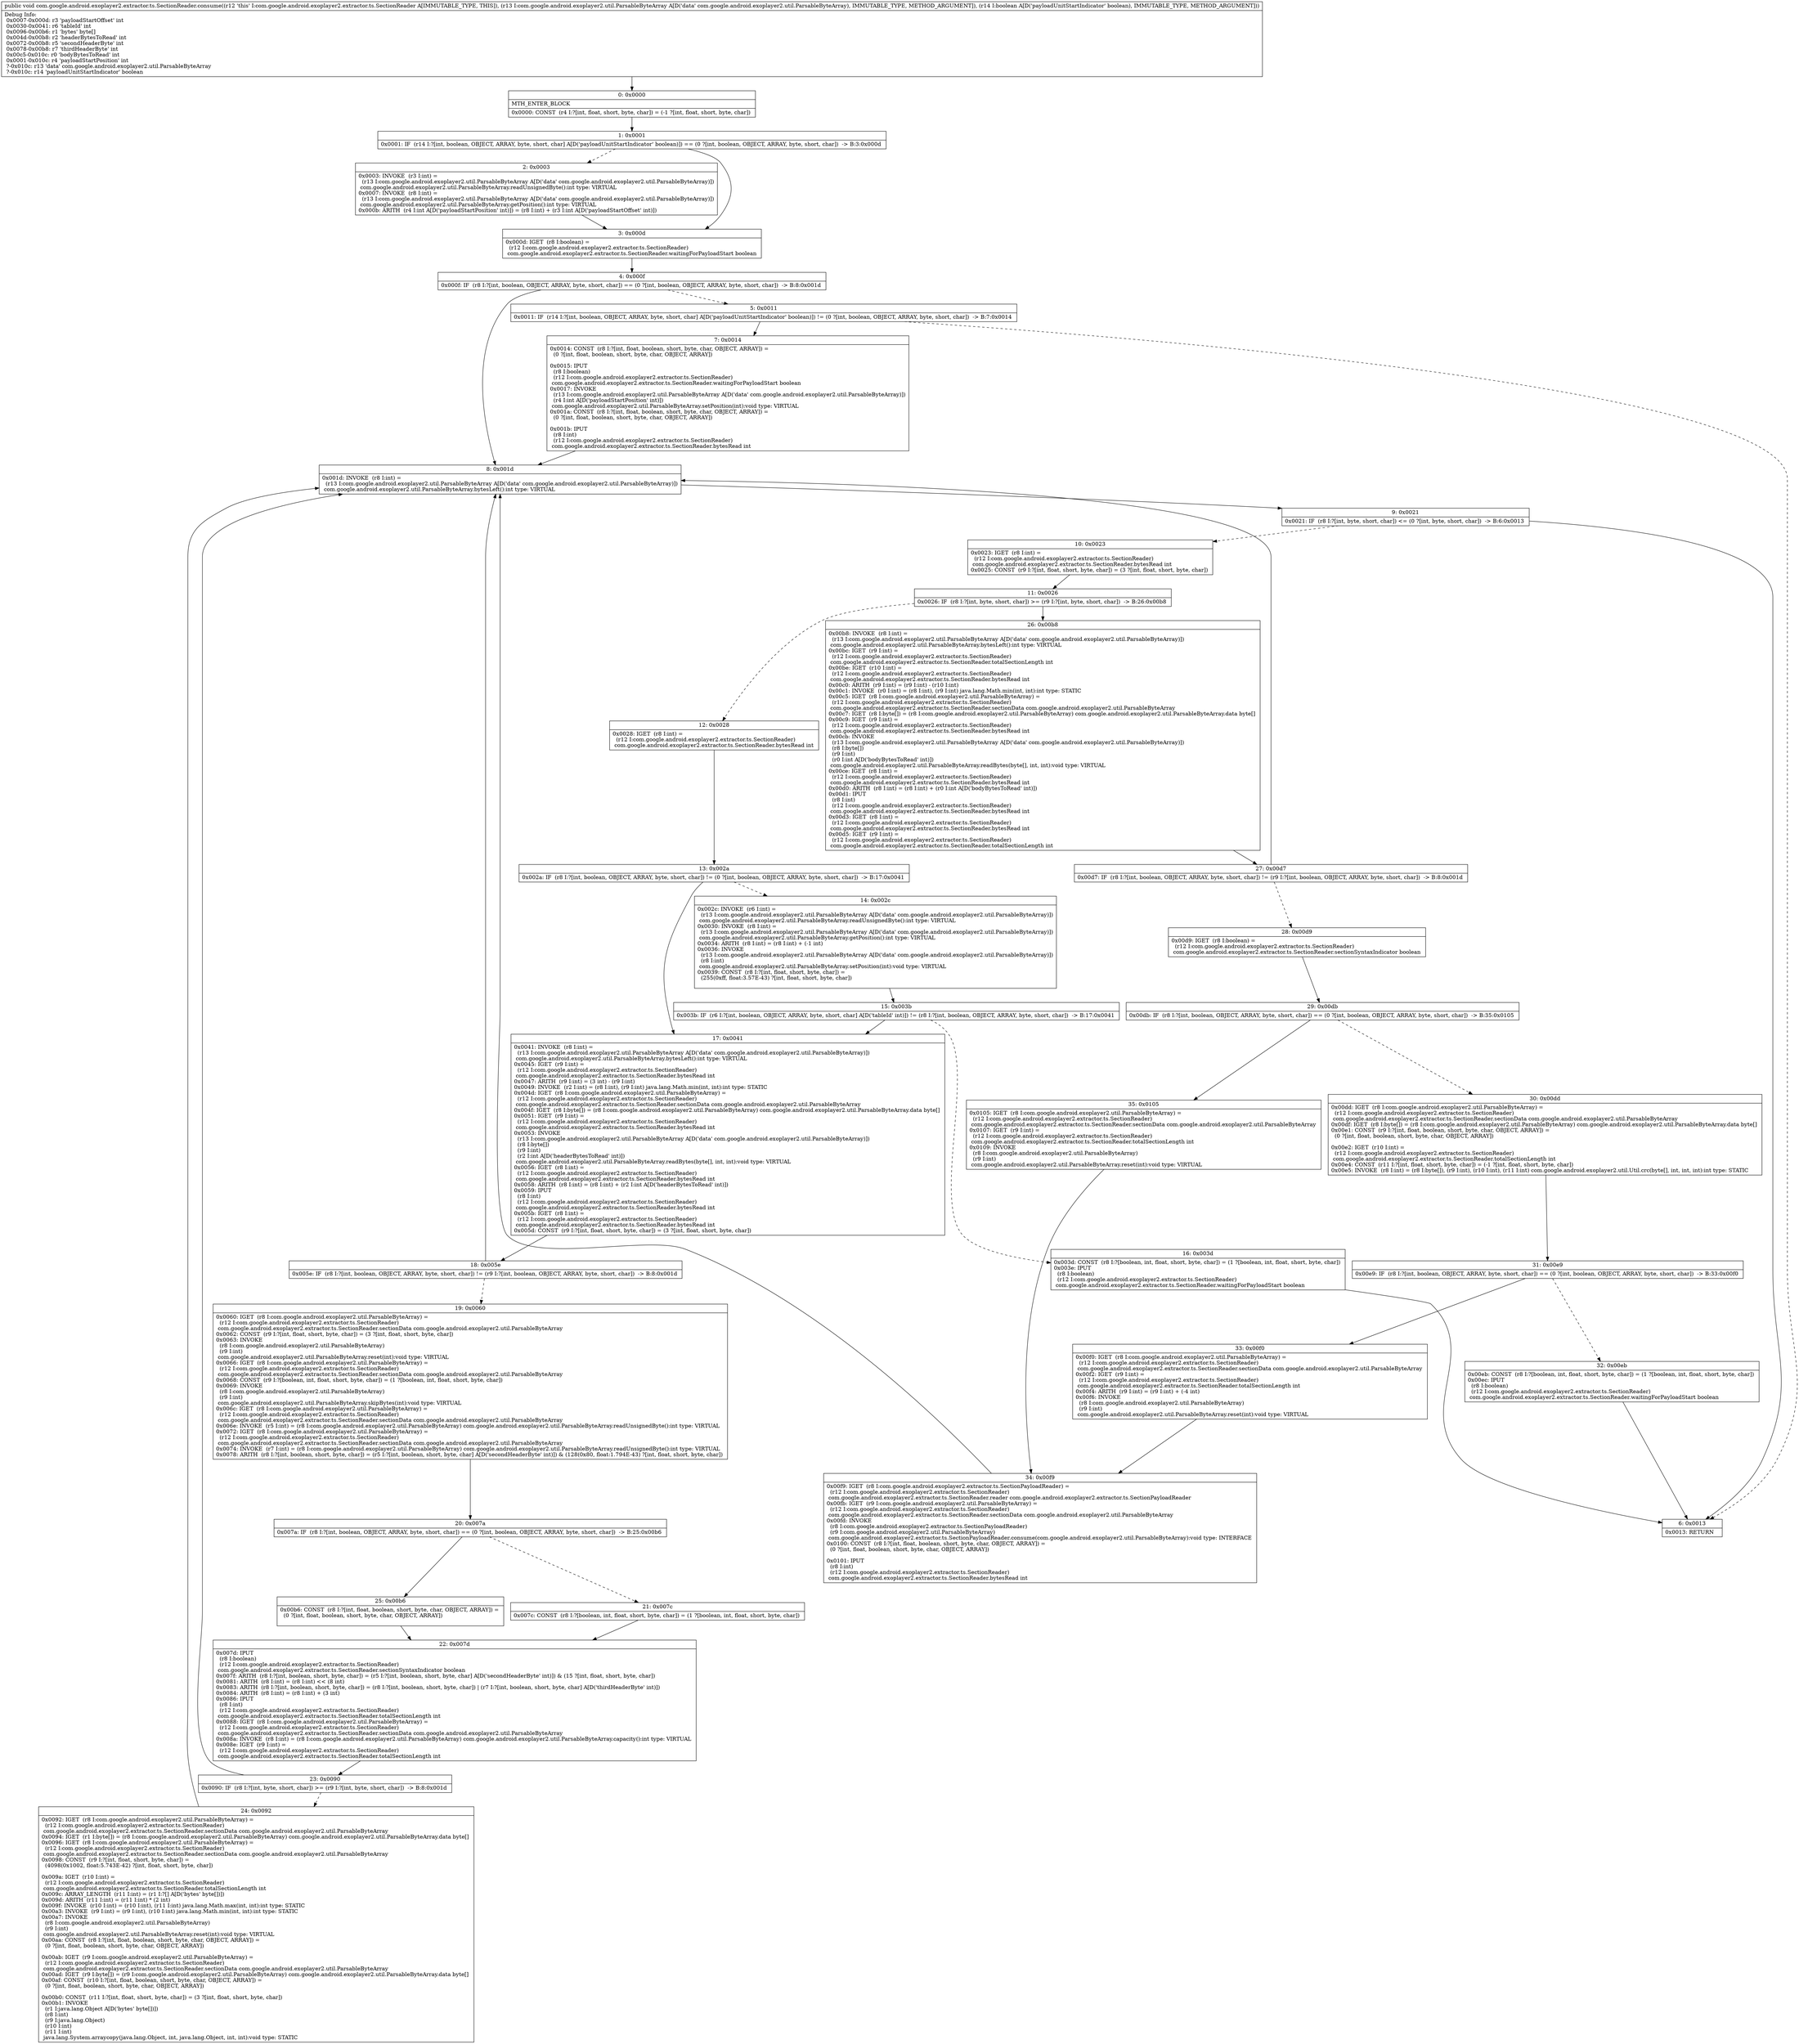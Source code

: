 digraph "CFG forcom.google.android.exoplayer2.extractor.ts.SectionReader.consume(Lcom\/google\/android\/exoplayer2\/util\/ParsableByteArray;Z)V" {
Node_0 [shape=record,label="{0\:\ 0x0000|MTH_ENTER_BLOCK\l|0x0000: CONST  (r4 I:?[int, float, short, byte, char]) = (\-1 ?[int, float, short, byte, char]) \l}"];
Node_1 [shape=record,label="{1\:\ 0x0001|0x0001: IF  (r14 I:?[int, boolean, OBJECT, ARRAY, byte, short, char] A[D('payloadUnitStartIndicator' boolean)]) == (0 ?[int, boolean, OBJECT, ARRAY, byte, short, char])  \-\> B:3:0x000d \l}"];
Node_2 [shape=record,label="{2\:\ 0x0003|0x0003: INVOKE  (r3 I:int) = \l  (r13 I:com.google.android.exoplayer2.util.ParsableByteArray A[D('data' com.google.android.exoplayer2.util.ParsableByteArray)])\l com.google.android.exoplayer2.util.ParsableByteArray.readUnsignedByte():int type: VIRTUAL \l0x0007: INVOKE  (r8 I:int) = \l  (r13 I:com.google.android.exoplayer2.util.ParsableByteArray A[D('data' com.google.android.exoplayer2.util.ParsableByteArray)])\l com.google.android.exoplayer2.util.ParsableByteArray.getPosition():int type: VIRTUAL \l0x000b: ARITH  (r4 I:int A[D('payloadStartPosition' int)]) = (r8 I:int) + (r3 I:int A[D('payloadStartOffset' int)]) \l}"];
Node_3 [shape=record,label="{3\:\ 0x000d|0x000d: IGET  (r8 I:boolean) = \l  (r12 I:com.google.android.exoplayer2.extractor.ts.SectionReader)\l com.google.android.exoplayer2.extractor.ts.SectionReader.waitingForPayloadStart boolean \l}"];
Node_4 [shape=record,label="{4\:\ 0x000f|0x000f: IF  (r8 I:?[int, boolean, OBJECT, ARRAY, byte, short, char]) == (0 ?[int, boolean, OBJECT, ARRAY, byte, short, char])  \-\> B:8:0x001d \l}"];
Node_5 [shape=record,label="{5\:\ 0x0011|0x0011: IF  (r14 I:?[int, boolean, OBJECT, ARRAY, byte, short, char] A[D('payloadUnitStartIndicator' boolean)]) != (0 ?[int, boolean, OBJECT, ARRAY, byte, short, char])  \-\> B:7:0x0014 \l}"];
Node_6 [shape=record,label="{6\:\ 0x0013|0x0013: RETURN   \l}"];
Node_7 [shape=record,label="{7\:\ 0x0014|0x0014: CONST  (r8 I:?[int, float, boolean, short, byte, char, OBJECT, ARRAY]) = \l  (0 ?[int, float, boolean, short, byte, char, OBJECT, ARRAY])\l \l0x0015: IPUT  \l  (r8 I:boolean)\l  (r12 I:com.google.android.exoplayer2.extractor.ts.SectionReader)\l com.google.android.exoplayer2.extractor.ts.SectionReader.waitingForPayloadStart boolean \l0x0017: INVOKE  \l  (r13 I:com.google.android.exoplayer2.util.ParsableByteArray A[D('data' com.google.android.exoplayer2.util.ParsableByteArray)])\l  (r4 I:int A[D('payloadStartPosition' int)])\l com.google.android.exoplayer2.util.ParsableByteArray.setPosition(int):void type: VIRTUAL \l0x001a: CONST  (r8 I:?[int, float, boolean, short, byte, char, OBJECT, ARRAY]) = \l  (0 ?[int, float, boolean, short, byte, char, OBJECT, ARRAY])\l \l0x001b: IPUT  \l  (r8 I:int)\l  (r12 I:com.google.android.exoplayer2.extractor.ts.SectionReader)\l com.google.android.exoplayer2.extractor.ts.SectionReader.bytesRead int \l}"];
Node_8 [shape=record,label="{8\:\ 0x001d|0x001d: INVOKE  (r8 I:int) = \l  (r13 I:com.google.android.exoplayer2.util.ParsableByteArray A[D('data' com.google.android.exoplayer2.util.ParsableByteArray)])\l com.google.android.exoplayer2.util.ParsableByteArray.bytesLeft():int type: VIRTUAL \l}"];
Node_9 [shape=record,label="{9\:\ 0x0021|0x0021: IF  (r8 I:?[int, byte, short, char]) \<= (0 ?[int, byte, short, char])  \-\> B:6:0x0013 \l}"];
Node_10 [shape=record,label="{10\:\ 0x0023|0x0023: IGET  (r8 I:int) = \l  (r12 I:com.google.android.exoplayer2.extractor.ts.SectionReader)\l com.google.android.exoplayer2.extractor.ts.SectionReader.bytesRead int \l0x0025: CONST  (r9 I:?[int, float, short, byte, char]) = (3 ?[int, float, short, byte, char]) \l}"];
Node_11 [shape=record,label="{11\:\ 0x0026|0x0026: IF  (r8 I:?[int, byte, short, char]) \>= (r9 I:?[int, byte, short, char])  \-\> B:26:0x00b8 \l}"];
Node_12 [shape=record,label="{12\:\ 0x0028|0x0028: IGET  (r8 I:int) = \l  (r12 I:com.google.android.exoplayer2.extractor.ts.SectionReader)\l com.google.android.exoplayer2.extractor.ts.SectionReader.bytesRead int \l}"];
Node_13 [shape=record,label="{13\:\ 0x002a|0x002a: IF  (r8 I:?[int, boolean, OBJECT, ARRAY, byte, short, char]) != (0 ?[int, boolean, OBJECT, ARRAY, byte, short, char])  \-\> B:17:0x0041 \l}"];
Node_14 [shape=record,label="{14\:\ 0x002c|0x002c: INVOKE  (r6 I:int) = \l  (r13 I:com.google.android.exoplayer2.util.ParsableByteArray A[D('data' com.google.android.exoplayer2.util.ParsableByteArray)])\l com.google.android.exoplayer2.util.ParsableByteArray.readUnsignedByte():int type: VIRTUAL \l0x0030: INVOKE  (r8 I:int) = \l  (r13 I:com.google.android.exoplayer2.util.ParsableByteArray A[D('data' com.google.android.exoplayer2.util.ParsableByteArray)])\l com.google.android.exoplayer2.util.ParsableByteArray.getPosition():int type: VIRTUAL \l0x0034: ARITH  (r8 I:int) = (r8 I:int) + (\-1 int) \l0x0036: INVOKE  \l  (r13 I:com.google.android.exoplayer2.util.ParsableByteArray A[D('data' com.google.android.exoplayer2.util.ParsableByteArray)])\l  (r8 I:int)\l com.google.android.exoplayer2.util.ParsableByteArray.setPosition(int):void type: VIRTUAL \l0x0039: CONST  (r8 I:?[int, float, short, byte, char]) = \l  (255(0xff, float:3.57E\-43) ?[int, float, short, byte, char])\l \l}"];
Node_15 [shape=record,label="{15\:\ 0x003b|0x003b: IF  (r6 I:?[int, boolean, OBJECT, ARRAY, byte, short, char] A[D('tableId' int)]) != (r8 I:?[int, boolean, OBJECT, ARRAY, byte, short, char])  \-\> B:17:0x0041 \l}"];
Node_16 [shape=record,label="{16\:\ 0x003d|0x003d: CONST  (r8 I:?[boolean, int, float, short, byte, char]) = (1 ?[boolean, int, float, short, byte, char]) \l0x003e: IPUT  \l  (r8 I:boolean)\l  (r12 I:com.google.android.exoplayer2.extractor.ts.SectionReader)\l com.google.android.exoplayer2.extractor.ts.SectionReader.waitingForPayloadStart boolean \l}"];
Node_17 [shape=record,label="{17\:\ 0x0041|0x0041: INVOKE  (r8 I:int) = \l  (r13 I:com.google.android.exoplayer2.util.ParsableByteArray A[D('data' com.google.android.exoplayer2.util.ParsableByteArray)])\l com.google.android.exoplayer2.util.ParsableByteArray.bytesLeft():int type: VIRTUAL \l0x0045: IGET  (r9 I:int) = \l  (r12 I:com.google.android.exoplayer2.extractor.ts.SectionReader)\l com.google.android.exoplayer2.extractor.ts.SectionReader.bytesRead int \l0x0047: ARITH  (r9 I:int) = (3 int) \- (r9 I:int) \l0x0049: INVOKE  (r2 I:int) = (r8 I:int), (r9 I:int) java.lang.Math.min(int, int):int type: STATIC \l0x004d: IGET  (r8 I:com.google.android.exoplayer2.util.ParsableByteArray) = \l  (r12 I:com.google.android.exoplayer2.extractor.ts.SectionReader)\l com.google.android.exoplayer2.extractor.ts.SectionReader.sectionData com.google.android.exoplayer2.util.ParsableByteArray \l0x004f: IGET  (r8 I:byte[]) = (r8 I:com.google.android.exoplayer2.util.ParsableByteArray) com.google.android.exoplayer2.util.ParsableByteArray.data byte[] \l0x0051: IGET  (r9 I:int) = \l  (r12 I:com.google.android.exoplayer2.extractor.ts.SectionReader)\l com.google.android.exoplayer2.extractor.ts.SectionReader.bytesRead int \l0x0053: INVOKE  \l  (r13 I:com.google.android.exoplayer2.util.ParsableByteArray A[D('data' com.google.android.exoplayer2.util.ParsableByteArray)])\l  (r8 I:byte[])\l  (r9 I:int)\l  (r2 I:int A[D('headerBytesToRead' int)])\l com.google.android.exoplayer2.util.ParsableByteArray.readBytes(byte[], int, int):void type: VIRTUAL \l0x0056: IGET  (r8 I:int) = \l  (r12 I:com.google.android.exoplayer2.extractor.ts.SectionReader)\l com.google.android.exoplayer2.extractor.ts.SectionReader.bytesRead int \l0x0058: ARITH  (r8 I:int) = (r8 I:int) + (r2 I:int A[D('headerBytesToRead' int)]) \l0x0059: IPUT  \l  (r8 I:int)\l  (r12 I:com.google.android.exoplayer2.extractor.ts.SectionReader)\l com.google.android.exoplayer2.extractor.ts.SectionReader.bytesRead int \l0x005b: IGET  (r8 I:int) = \l  (r12 I:com.google.android.exoplayer2.extractor.ts.SectionReader)\l com.google.android.exoplayer2.extractor.ts.SectionReader.bytesRead int \l0x005d: CONST  (r9 I:?[int, float, short, byte, char]) = (3 ?[int, float, short, byte, char]) \l}"];
Node_18 [shape=record,label="{18\:\ 0x005e|0x005e: IF  (r8 I:?[int, boolean, OBJECT, ARRAY, byte, short, char]) != (r9 I:?[int, boolean, OBJECT, ARRAY, byte, short, char])  \-\> B:8:0x001d \l}"];
Node_19 [shape=record,label="{19\:\ 0x0060|0x0060: IGET  (r8 I:com.google.android.exoplayer2.util.ParsableByteArray) = \l  (r12 I:com.google.android.exoplayer2.extractor.ts.SectionReader)\l com.google.android.exoplayer2.extractor.ts.SectionReader.sectionData com.google.android.exoplayer2.util.ParsableByteArray \l0x0062: CONST  (r9 I:?[int, float, short, byte, char]) = (3 ?[int, float, short, byte, char]) \l0x0063: INVOKE  \l  (r8 I:com.google.android.exoplayer2.util.ParsableByteArray)\l  (r9 I:int)\l com.google.android.exoplayer2.util.ParsableByteArray.reset(int):void type: VIRTUAL \l0x0066: IGET  (r8 I:com.google.android.exoplayer2.util.ParsableByteArray) = \l  (r12 I:com.google.android.exoplayer2.extractor.ts.SectionReader)\l com.google.android.exoplayer2.extractor.ts.SectionReader.sectionData com.google.android.exoplayer2.util.ParsableByteArray \l0x0068: CONST  (r9 I:?[boolean, int, float, short, byte, char]) = (1 ?[boolean, int, float, short, byte, char]) \l0x0069: INVOKE  \l  (r8 I:com.google.android.exoplayer2.util.ParsableByteArray)\l  (r9 I:int)\l com.google.android.exoplayer2.util.ParsableByteArray.skipBytes(int):void type: VIRTUAL \l0x006c: IGET  (r8 I:com.google.android.exoplayer2.util.ParsableByteArray) = \l  (r12 I:com.google.android.exoplayer2.extractor.ts.SectionReader)\l com.google.android.exoplayer2.extractor.ts.SectionReader.sectionData com.google.android.exoplayer2.util.ParsableByteArray \l0x006e: INVOKE  (r5 I:int) = (r8 I:com.google.android.exoplayer2.util.ParsableByteArray) com.google.android.exoplayer2.util.ParsableByteArray.readUnsignedByte():int type: VIRTUAL \l0x0072: IGET  (r8 I:com.google.android.exoplayer2.util.ParsableByteArray) = \l  (r12 I:com.google.android.exoplayer2.extractor.ts.SectionReader)\l com.google.android.exoplayer2.extractor.ts.SectionReader.sectionData com.google.android.exoplayer2.util.ParsableByteArray \l0x0074: INVOKE  (r7 I:int) = (r8 I:com.google.android.exoplayer2.util.ParsableByteArray) com.google.android.exoplayer2.util.ParsableByteArray.readUnsignedByte():int type: VIRTUAL \l0x0078: ARITH  (r8 I:?[int, boolean, short, byte, char]) = (r5 I:?[int, boolean, short, byte, char] A[D('secondHeaderByte' int)]) & (128(0x80, float:1.794E\-43) ?[int, float, short, byte, char]) \l}"];
Node_20 [shape=record,label="{20\:\ 0x007a|0x007a: IF  (r8 I:?[int, boolean, OBJECT, ARRAY, byte, short, char]) == (0 ?[int, boolean, OBJECT, ARRAY, byte, short, char])  \-\> B:25:0x00b6 \l}"];
Node_21 [shape=record,label="{21\:\ 0x007c|0x007c: CONST  (r8 I:?[boolean, int, float, short, byte, char]) = (1 ?[boolean, int, float, short, byte, char]) \l}"];
Node_22 [shape=record,label="{22\:\ 0x007d|0x007d: IPUT  \l  (r8 I:boolean)\l  (r12 I:com.google.android.exoplayer2.extractor.ts.SectionReader)\l com.google.android.exoplayer2.extractor.ts.SectionReader.sectionSyntaxIndicator boolean \l0x007f: ARITH  (r8 I:?[int, boolean, short, byte, char]) = (r5 I:?[int, boolean, short, byte, char] A[D('secondHeaderByte' int)]) & (15 ?[int, float, short, byte, char]) \l0x0081: ARITH  (r8 I:int) = (r8 I:int) \<\< (8 int) \l0x0083: ARITH  (r8 I:?[int, boolean, short, byte, char]) = (r8 I:?[int, boolean, short, byte, char]) \| (r7 I:?[int, boolean, short, byte, char] A[D('thirdHeaderByte' int)]) \l0x0084: ARITH  (r8 I:int) = (r8 I:int) + (3 int) \l0x0086: IPUT  \l  (r8 I:int)\l  (r12 I:com.google.android.exoplayer2.extractor.ts.SectionReader)\l com.google.android.exoplayer2.extractor.ts.SectionReader.totalSectionLength int \l0x0088: IGET  (r8 I:com.google.android.exoplayer2.util.ParsableByteArray) = \l  (r12 I:com.google.android.exoplayer2.extractor.ts.SectionReader)\l com.google.android.exoplayer2.extractor.ts.SectionReader.sectionData com.google.android.exoplayer2.util.ParsableByteArray \l0x008a: INVOKE  (r8 I:int) = (r8 I:com.google.android.exoplayer2.util.ParsableByteArray) com.google.android.exoplayer2.util.ParsableByteArray.capacity():int type: VIRTUAL \l0x008e: IGET  (r9 I:int) = \l  (r12 I:com.google.android.exoplayer2.extractor.ts.SectionReader)\l com.google.android.exoplayer2.extractor.ts.SectionReader.totalSectionLength int \l}"];
Node_23 [shape=record,label="{23\:\ 0x0090|0x0090: IF  (r8 I:?[int, byte, short, char]) \>= (r9 I:?[int, byte, short, char])  \-\> B:8:0x001d \l}"];
Node_24 [shape=record,label="{24\:\ 0x0092|0x0092: IGET  (r8 I:com.google.android.exoplayer2.util.ParsableByteArray) = \l  (r12 I:com.google.android.exoplayer2.extractor.ts.SectionReader)\l com.google.android.exoplayer2.extractor.ts.SectionReader.sectionData com.google.android.exoplayer2.util.ParsableByteArray \l0x0094: IGET  (r1 I:byte[]) = (r8 I:com.google.android.exoplayer2.util.ParsableByteArray) com.google.android.exoplayer2.util.ParsableByteArray.data byte[] \l0x0096: IGET  (r8 I:com.google.android.exoplayer2.util.ParsableByteArray) = \l  (r12 I:com.google.android.exoplayer2.extractor.ts.SectionReader)\l com.google.android.exoplayer2.extractor.ts.SectionReader.sectionData com.google.android.exoplayer2.util.ParsableByteArray \l0x0098: CONST  (r9 I:?[int, float, short, byte, char]) = \l  (4098(0x1002, float:5.743E\-42) ?[int, float, short, byte, char])\l \l0x009a: IGET  (r10 I:int) = \l  (r12 I:com.google.android.exoplayer2.extractor.ts.SectionReader)\l com.google.android.exoplayer2.extractor.ts.SectionReader.totalSectionLength int \l0x009c: ARRAY_LENGTH  (r11 I:int) = (r1 I:?[] A[D('bytes' byte[])]) \l0x009d: ARITH  (r11 I:int) = (r11 I:int) * (2 int) \l0x009f: INVOKE  (r10 I:int) = (r10 I:int), (r11 I:int) java.lang.Math.max(int, int):int type: STATIC \l0x00a3: INVOKE  (r9 I:int) = (r9 I:int), (r10 I:int) java.lang.Math.min(int, int):int type: STATIC \l0x00a7: INVOKE  \l  (r8 I:com.google.android.exoplayer2.util.ParsableByteArray)\l  (r9 I:int)\l com.google.android.exoplayer2.util.ParsableByteArray.reset(int):void type: VIRTUAL \l0x00aa: CONST  (r8 I:?[int, float, boolean, short, byte, char, OBJECT, ARRAY]) = \l  (0 ?[int, float, boolean, short, byte, char, OBJECT, ARRAY])\l \l0x00ab: IGET  (r9 I:com.google.android.exoplayer2.util.ParsableByteArray) = \l  (r12 I:com.google.android.exoplayer2.extractor.ts.SectionReader)\l com.google.android.exoplayer2.extractor.ts.SectionReader.sectionData com.google.android.exoplayer2.util.ParsableByteArray \l0x00ad: IGET  (r9 I:byte[]) = (r9 I:com.google.android.exoplayer2.util.ParsableByteArray) com.google.android.exoplayer2.util.ParsableByteArray.data byte[] \l0x00af: CONST  (r10 I:?[int, float, boolean, short, byte, char, OBJECT, ARRAY]) = \l  (0 ?[int, float, boolean, short, byte, char, OBJECT, ARRAY])\l \l0x00b0: CONST  (r11 I:?[int, float, short, byte, char]) = (3 ?[int, float, short, byte, char]) \l0x00b1: INVOKE  \l  (r1 I:java.lang.Object A[D('bytes' byte[])])\l  (r8 I:int)\l  (r9 I:java.lang.Object)\l  (r10 I:int)\l  (r11 I:int)\l java.lang.System.arraycopy(java.lang.Object, int, java.lang.Object, int, int):void type: STATIC \l}"];
Node_25 [shape=record,label="{25\:\ 0x00b6|0x00b6: CONST  (r8 I:?[int, float, boolean, short, byte, char, OBJECT, ARRAY]) = \l  (0 ?[int, float, boolean, short, byte, char, OBJECT, ARRAY])\l \l}"];
Node_26 [shape=record,label="{26\:\ 0x00b8|0x00b8: INVOKE  (r8 I:int) = \l  (r13 I:com.google.android.exoplayer2.util.ParsableByteArray A[D('data' com.google.android.exoplayer2.util.ParsableByteArray)])\l com.google.android.exoplayer2.util.ParsableByteArray.bytesLeft():int type: VIRTUAL \l0x00bc: IGET  (r9 I:int) = \l  (r12 I:com.google.android.exoplayer2.extractor.ts.SectionReader)\l com.google.android.exoplayer2.extractor.ts.SectionReader.totalSectionLength int \l0x00be: IGET  (r10 I:int) = \l  (r12 I:com.google.android.exoplayer2.extractor.ts.SectionReader)\l com.google.android.exoplayer2.extractor.ts.SectionReader.bytesRead int \l0x00c0: ARITH  (r9 I:int) = (r9 I:int) \- (r10 I:int) \l0x00c1: INVOKE  (r0 I:int) = (r8 I:int), (r9 I:int) java.lang.Math.min(int, int):int type: STATIC \l0x00c5: IGET  (r8 I:com.google.android.exoplayer2.util.ParsableByteArray) = \l  (r12 I:com.google.android.exoplayer2.extractor.ts.SectionReader)\l com.google.android.exoplayer2.extractor.ts.SectionReader.sectionData com.google.android.exoplayer2.util.ParsableByteArray \l0x00c7: IGET  (r8 I:byte[]) = (r8 I:com.google.android.exoplayer2.util.ParsableByteArray) com.google.android.exoplayer2.util.ParsableByteArray.data byte[] \l0x00c9: IGET  (r9 I:int) = \l  (r12 I:com.google.android.exoplayer2.extractor.ts.SectionReader)\l com.google.android.exoplayer2.extractor.ts.SectionReader.bytesRead int \l0x00cb: INVOKE  \l  (r13 I:com.google.android.exoplayer2.util.ParsableByteArray A[D('data' com.google.android.exoplayer2.util.ParsableByteArray)])\l  (r8 I:byte[])\l  (r9 I:int)\l  (r0 I:int A[D('bodyBytesToRead' int)])\l com.google.android.exoplayer2.util.ParsableByteArray.readBytes(byte[], int, int):void type: VIRTUAL \l0x00ce: IGET  (r8 I:int) = \l  (r12 I:com.google.android.exoplayer2.extractor.ts.SectionReader)\l com.google.android.exoplayer2.extractor.ts.SectionReader.bytesRead int \l0x00d0: ARITH  (r8 I:int) = (r8 I:int) + (r0 I:int A[D('bodyBytesToRead' int)]) \l0x00d1: IPUT  \l  (r8 I:int)\l  (r12 I:com.google.android.exoplayer2.extractor.ts.SectionReader)\l com.google.android.exoplayer2.extractor.ts.SectionReader.bytesRead int \l0x00d3: IGET  (r8 I:int) = \l  (r12 I:com.google.android.exoplayer2.extractor.ts.SectionReader)\l com.google.android.exoplayer2.extractor.ts.SectionReader.bytesRead int \l0x00d5: IGET  (r9 I:int) = \l  (r12 I:com.google.android.exoplayer2.extractor.ts.SectionReader)\l com.google.android.exoplayer2.extractor.ts.SectionReader.totalSectionLength int \l}"];
Node_27 [shape=record,label="{27\:\ 0x00d7|0x00d7: IF  (r8 I:?[int, boolean, OBJECT, ARRAY, byte, short, char]) != (r9 I:?[int, boolean, OBJECT, ARRAY, byte, short, char])  \-\> B:8:0x001d \l}"];
Node_28 [shape=record,label="{28\:\ 0x00d9|0x00d9: IGET  (r8 I:boolean) = \l  (r12 I:com.google.android.exoplayer2.extractor.ts.SectionReader)\l com.google.android.exoplayer2.extractor.ts.SectionReader.sectionSyntaxIndicator boolean \l}"];
Node_29 [shape=record,label="{29\:\ 0x00db|0x00db: IF  (r8 I:?[int, boolean, OBJECT, ARRAY, byte, short, char]) == (0 ?[int, boolean, OBJECT, ARRAY, byte, short, char])  \-\> B:35:0x0105 \l}"];
Node_30 [shape=record,label="{30\:\ 0x00dd|0x00dd: IGET  (r8 I:com.google.android.exoplayer2.util.ParsableByteArray) = \l  (r12 I:com.google.android.exoplayer2.extractor.ts.SectionReader)\l com.google.android.exoplayer2.extractor.ts.SectionReader.sectionData com.google.android.exoplayer2.util.ParsableByteArray \l0x00df: IGET  (r8 I:byte[]) = (r8 I:com.google.android.exoplayer2.util.ParsableByteArray) com.google.android.exoplayer2.util.ParsableByteArray.data byte[] \l0x00e1: CONST  (r9 I:?[int, float, boolean, short, byte, char, OBJECT, ARRAY]) = \l  (0 ?[int, float, boolean, short, byte, char, OBJECT, ARRAY])\l \l0x00e2: IGET  (r10 I:int) = \l  (r12 I:com.google.android.exoplayer2.extractor.ts.SectionReader)\l com.google.android.exoplayer2.extractor.ts.SectionReader.totalSectionLength int \l0x00e4: CONST  (r11 I:?[int, float, short, byte, char]) = (\-1 ?[int, float, short, byte, char]) \l0x00e5: INVOKE  (r8 I:int) = (r8 I:byte[]), (r9 I:int), (r10 I:int), (r11 I:int) com.google.android.exoplayer2.util.Util.crc(byte[], int, int, int):int type: STATIC \l}"];
Node_31 [shape=record,label="{31\:\ 0x00e9|0x00e9: IF  (r8 I:?[int, boolean, OBJECT, ARRAY, byte, short, char]) == (0 ?[int, boolean, OBJECT, ARRAY, byte, short, char])  \-\> B:33:0x00f0 \l}"];
Node_32 [shape=record,label="{32\:\ 0x00eb|0x00eb: CONST  (r8 I:?[boolean, int, float, short, byte, char]) = (1 ?[boolean, int, float, short, byte, char]) \l0x00ec: IPUT  \l  (r8 I:boolean)\l  (r12 I:com.google.android.exoplayer2.extractor.ts.SectionReader)\l com.google.android.exoplayer2.extractor.ts.SectionReader.waitingForPayloadStart boolean \l}"];
Node_33 [shape=record,label="{33\:\ 0x00f0|0x00f0: IGET  (r8 I:com.google.android.exoplayer2.util.ParsableByteArray) = \l  (r12 I:com.google.android.exoplayer2.extractor.ts.SectionReader)\l com.google.android.exoplayer2.extractor.ts.SectionReader.sectionData com.google.android.exoplayer2.util.ParsableByteArray \l0x00f2: IGET  (r9 I:int) = \l  (r12 I:com.google.android.exoplayer2.extractor.ts.SectionReader)\l com.google.android.exoplayer2.extractor.ts.SectionReader.totalSectionLength int \l0x00f4: ARITH  (r9 I:int) = (r9 I:int) + (\-4 int) \l0x00f6: INVOKE  \l  (r8 I:com.google.android.exoplayer2.util.ParsableByteArray)\l  (r9 I:int)\l com.google.android.exoplayer2.util.ParsableByteArray.reset(int):void type: VIRTUAL \l}"];
Node_34 [shape=record,label="{34\:\ 0x00f9|0x00f9: IGET  (r8 I:com.google.android.exoplayer2.extractor.ts.SectionPayloadReader) = \l  (r12 I:com.google.android.exoplayer2.extractor.ts.SectionReader)\l com.google.android.exoplayer2.extractor.ts.SectionReader.reader com.google.android.exoplayer2.extractor.ts.SectionPayloadReader \l0x00fb: IGET  (r9 I:com.google.android.exoplayer2.util.ParsableByteArray) = \l  (r12 I:com.google.android.exoplayer2.extractor.ts.SectionReader)\l com.google.android.exoplayer2.extractor.ts.SectionReader.sectionData com.google.android.exoplayer2.util.ParsableByteArray \l0x00fd: INVOKE  \l  (r8 I:com.google.android.exoplayer2.extractor.ts.SectionPayloadReader)\l  (r9 I:com.google.android.exoplayer2.util.ParsableByteArray)\l com.google.android.exoplayer2.extractor.ts.SectionPayloadReader.consume(com.google.android.exoplayer2.util.ParsableByteArray):void type: INTERFACE \l0x0100: CONST  (r8 I:?[int, float, boolean, short, byte, char, OBJECT, ARRAY]) = \l  (0 ?[int, float, boolean, short, byte, char, OBJECT, ARRAY])\l \l0x0101: IPUT  \l  (r8 I:int)\l  (r12 I:com.google.android.exoplayer2.extractor.ts.SectionReader)\l com.google.android.exoplayer2.extractor.ts.SectionReader.bytesRead int \l}"];
Node_35 [shape=record,label="{35\:\ 0x0105|0x0105: IGET  (r8 I:com.google.android.exoplayer2.util.ParsableByteArray) = \l  (r12 I:com.google.android.exoplayer2.extractor.ts.SectionReader)\l com.google.android.exoplayer2.extractor.ts.SectionReader.sectionData com.google.android.exoplayer2.util.ParsableByteArray \l0x0107: IGET  (r9 I:int) = \l  (r12 I:com.google.android.exoplayer2.extractor.ts.SectionReader)\l com.google.android.exoplayer2.extractor.ts.SectionReader.totalSectionLength int \l0x0109: INVOKE  \l  (r8 I:com.google.android.exoplayer2.util.ParsableByteArray)\l  (r9 I:int)\l com.google.android.exoplayer2.util.ParsableByteArray.reset(int):void type: VIRTUAL \l}"];
MethodNode[shape=record,label="{public void com.google.android.exoplayer2.extractor.ts.SectionReader.consume((r12 'this' I:com.google.android.exoplayer2.extractor.ts.SectionReader A[IMMUTABLE_TYPE, THIS]), (r13 I:com.google.android.exoplayer2.util.ParsableByteArray A[D('data' com.google.android.exoplayer2.util.ParsableByteArray), IMMUTABLE_TYPE, METHOD_ARGUMENT]), (r14 I:boolean A[D('payloadUnitStartIndicator' boolean), IMMUTABLE_TYPE, METHOD_ARGUMENT]))  | Debug Info:\l  0x0007\-0x000d: r3 'payloadStartOffset' int\l  0x0030\-0x0041: r6 'tableId' int\l  0x0096\-0x00b6: r1 'bytes' byte[]\l  0x004d\-0x00b8: r2 'headerBytesToRead' int\l  0x0072\-0x00b8: r5 'secondHeaderByte' int\l  0x0078\-0x00b8: r7 'thirdHeaderByte' int\l  0x00c5\-0x010c: r0 'bodyBytesToRead' int\l  0x0001\-0x010c: r4 'payloadStartPosition' int\l  ?\-0x010c: r13 'data' com.google.android.exoplayer2.util.ParsableByteArray\l  ?\-0x010c: r14 'payloadUnitStartIndicator' boolean\l}"];
MethodNode -> Node_0;
Node_0 -> Node_1;
Node_1 -> Node_2[style=dashed];
Node_1 -> Node_3;
Node_2 -> Node_3;
Node_3 -> Node_4;
Node_4 -> Node_5[style=dashed];
Node_4 -> Node_8;
Node_5 -> Node_6[style=dashed];
Node_5 -> Node_7;
Node_7 -> Node_8;
Node_8 -> Node_9;
Node_9 -> Node_6;
Node_9 -> Node_10[style=dashed];
Node_10 -> Node_11;
Node_11 -> Node_12[style=dashed];
Node_11 -> Node_26;
Node_12 -> Node_13;
Node_13 -> Node_14[style=dashed];
Node_13 -> Node_17;
Node_14 -> Node_15;
Node_15 -> Node_16[style=dashed];
Node_15 -> Node_17;
Node_16 -> Node_6;
Node_17 -> Node_18;
Node_18 -> Node_8;
Node_18 -> Node_19[style=dashed];
Node_19 -> Node_20;
Node_20 -> Node_21[style=dashed];
Node_20 -> Node_25;
Node_21 -> Node_22;
Node_22 -> Node_23;
Node_23 -> Node_8;
Node_23 -> Node_24[style=dashed];
Node_24 -> Node_8;
Node_25 -> Node_22;
Node_26 -> Node_27;
Node_27 -> Node_8;
Node_27 -> Node_28[style=dashed];
Node_28 -> Node_29;
Node_29 -> Node_30[style=dashed];
Node_29 -> Node_35;
Node_30 -> Node_31;
Node_31 -> Node_32[style=dashed];
Node_31 -> Node_33;
Node_32 -> Node_6;
Node_33 -> Node_34;
Node_34 -> Node_8;
Node_35 -> Node_34;
}

